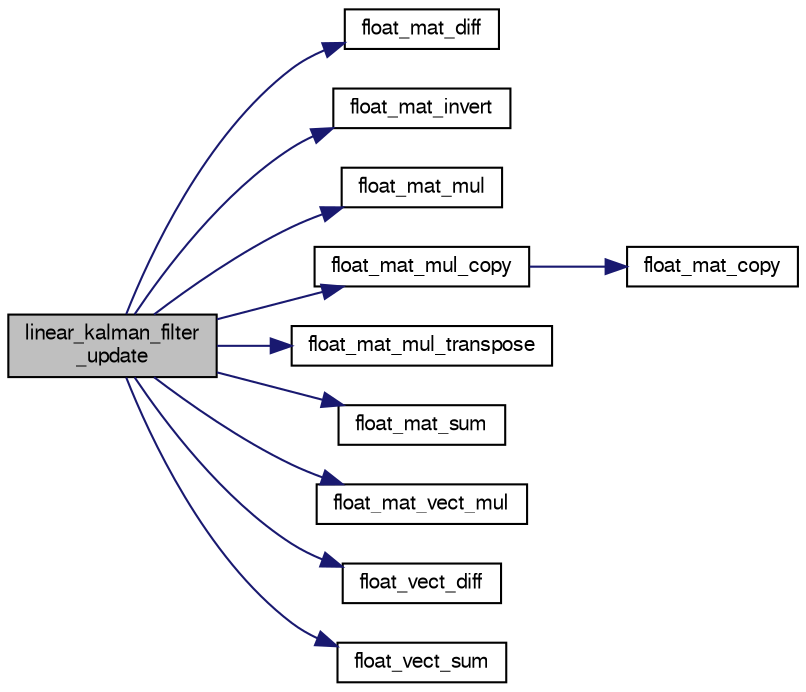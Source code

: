 digraph "linear_kalman_filter_update"
{
  edge [fontname="FreeSans",fontsize="10",labelfontname="FreeSans",labelfontsize="10"];
  node [fontname="FreeSans",fontsize="10",shape=record];
  rankdir="LR";
  Node1 [label="linear_kalman_filter\l_update",height=0.2,width=0.4,color="black", fillcolor="grey75", style="filled", fontcolor="black"];
  Node1 -> Node2 [color="midnightblue",fontsize="10",style="solid",fontname="FreeSans"];
  Node2 [label="float_mat_diff",height=0.2,width=0.4,color="black", fillcolor="white", style="filled",URL="$group__math__algebra__float.html#ga1745d42e98bc12c54451a2798b8804a8",tooltip="o = a - b "];
  Node1 -> Node3 [color="midnightblue",fontsize="10",style="solid",fontname="FreeSans"];
  Node3 [label="float_mat_invert",height=0.2,width=0.4,color="black", fillcolor="white", style="filled",URL="$group__math__algebra__float.html#gac709319b9359bbc53bf3f6a5a57e66b0",tooltip="Calculate inverse of any n x n matrix (passed as C array) o = mat^-1 Algorithm verified with Matlab..."];
  Node1 -> Node4 [color="midnightblue",fontsize="10",style="solid",fontname="FreeSans"];
  Node4 [label="float_mat_mul",height=0.2,width=0.4,color="black", fillcolor="white", style="filled",URL="$group__math__algebra__float.html#gaa2086b4cd9a5203452c165ee3c55eaee",tooltip="o = a * b "];
  Node1 -> Node5 [color="midnightblue",fontsize="10",style="solid",fontname="FreeSans"];
  Node5 [label="float_mat_mul_copy",height=0.2,width=0.4,color="black", fillcolor="white", style="filled",URL="$group__math__algebra__float.html#ga70969c0bcad48de1efd30559b0ce6de5",tooltip="o = a * b "];
  Node5 -> Node6 [color="midnightblue",fontsize="10",style="solid",fontname="FreeSans"];
  Node6 [label="float_mat_copy",height=0.2,width=0.4,color="black", fillcolor="white", style="filled",URL="$group__math__algebra__float.html#ga754c66fe568df91ead5586882a23a11c",tooltip="a = b "];
  Node1 -> Node7 [color="midnightblue",fontsize="10",style="solid",fontname="FreeSans"];
  Node7 [label="float_mat_mul_transpose",height=0.2,width=0.4,color="black", fillcolor="white", style="filled",URL="$group__math__algebra__float.html#ga0a7d59fb7d31456ca480a31fec6deb19",tooltip="o = a * b&#39; "];
  Node1 -> Node8 [color="midnightblue",fontsize="10",style="solid",fontname="FreeSans"];
  Node8 [label="float_mat_sum",height=0.2,width=0.4,color="black", fillcolor="white", style="filled",URL="$group__math__algebra__float.html#ga2d143f10f40b2f1299abc89b74d45a7d",tooltip="o = a + b "];
  Node1 -> Node9 [color="midnightblue",fontsize="10",style="solid",fontname="FreeSans"];
  Node9 [label="float_mat_vect_mul",height=0.2,width=0.4,color="black", fillcolor="white", style="filled",URL="$group__math__algebra__float.html#ga51d4918e372875631e37401779d07b83",tooltip="o = a * b "];
  Node1 -> Node10 [color="midnightblue",fontsize="10",style="solid",fontname="FreeSans"];
  Node10 [label="float_vect_diff",height=0.2,width=0.4,color="black", fillcolor="white", style="filled",URL="$group__math__algebra__float.html#gaa33d68b46bc4922889e1fc931c6318fd",tooltip="o = a - b "];
  Node1 -> Node11 [color="midnightblue",fontsize="10",style="solid",fontname="FreeSans"];
  Node11 [label="float_vect_sum",height=0.2,width=0.4,color="black", fillcolor="white", style="filled",URL="$group__math__algebra__float.html#ga0c9a0d18305c582cf58a79771919c1e9",tooltip="o = a + b "];
}
